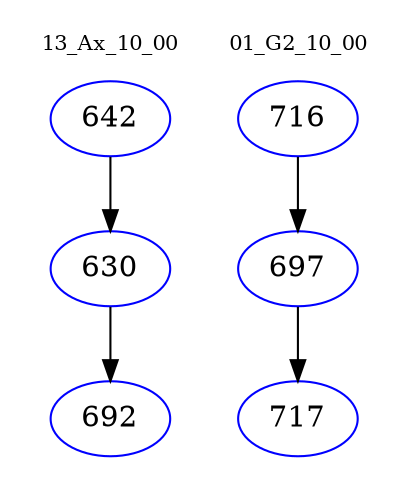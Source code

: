 digraph{
subgraph cluster_0 {
color = white
label = "13_Ax_10_00";
fontsize=10;
T0_642 [label="642", color="blue"]
T0_642 -> T0_630 [color="black"]
T0_630 [label="630", color="blue"]
T0_630 -> T0_692 [color="black"]
T0_692 [label="692", color="blue"]
}
subgraph cluster_1 {
color = white
label = "01_G2_10_00";
fontsize=10;
T1_716 [label="716", color="blue"]
T1_716 -> T1_697 [color="black"]
T1_697 [label="697", color="blue"]
T1_697 -> T1_717 [color="black"]
T1_717 [label="717", color="blue"]
}
}

